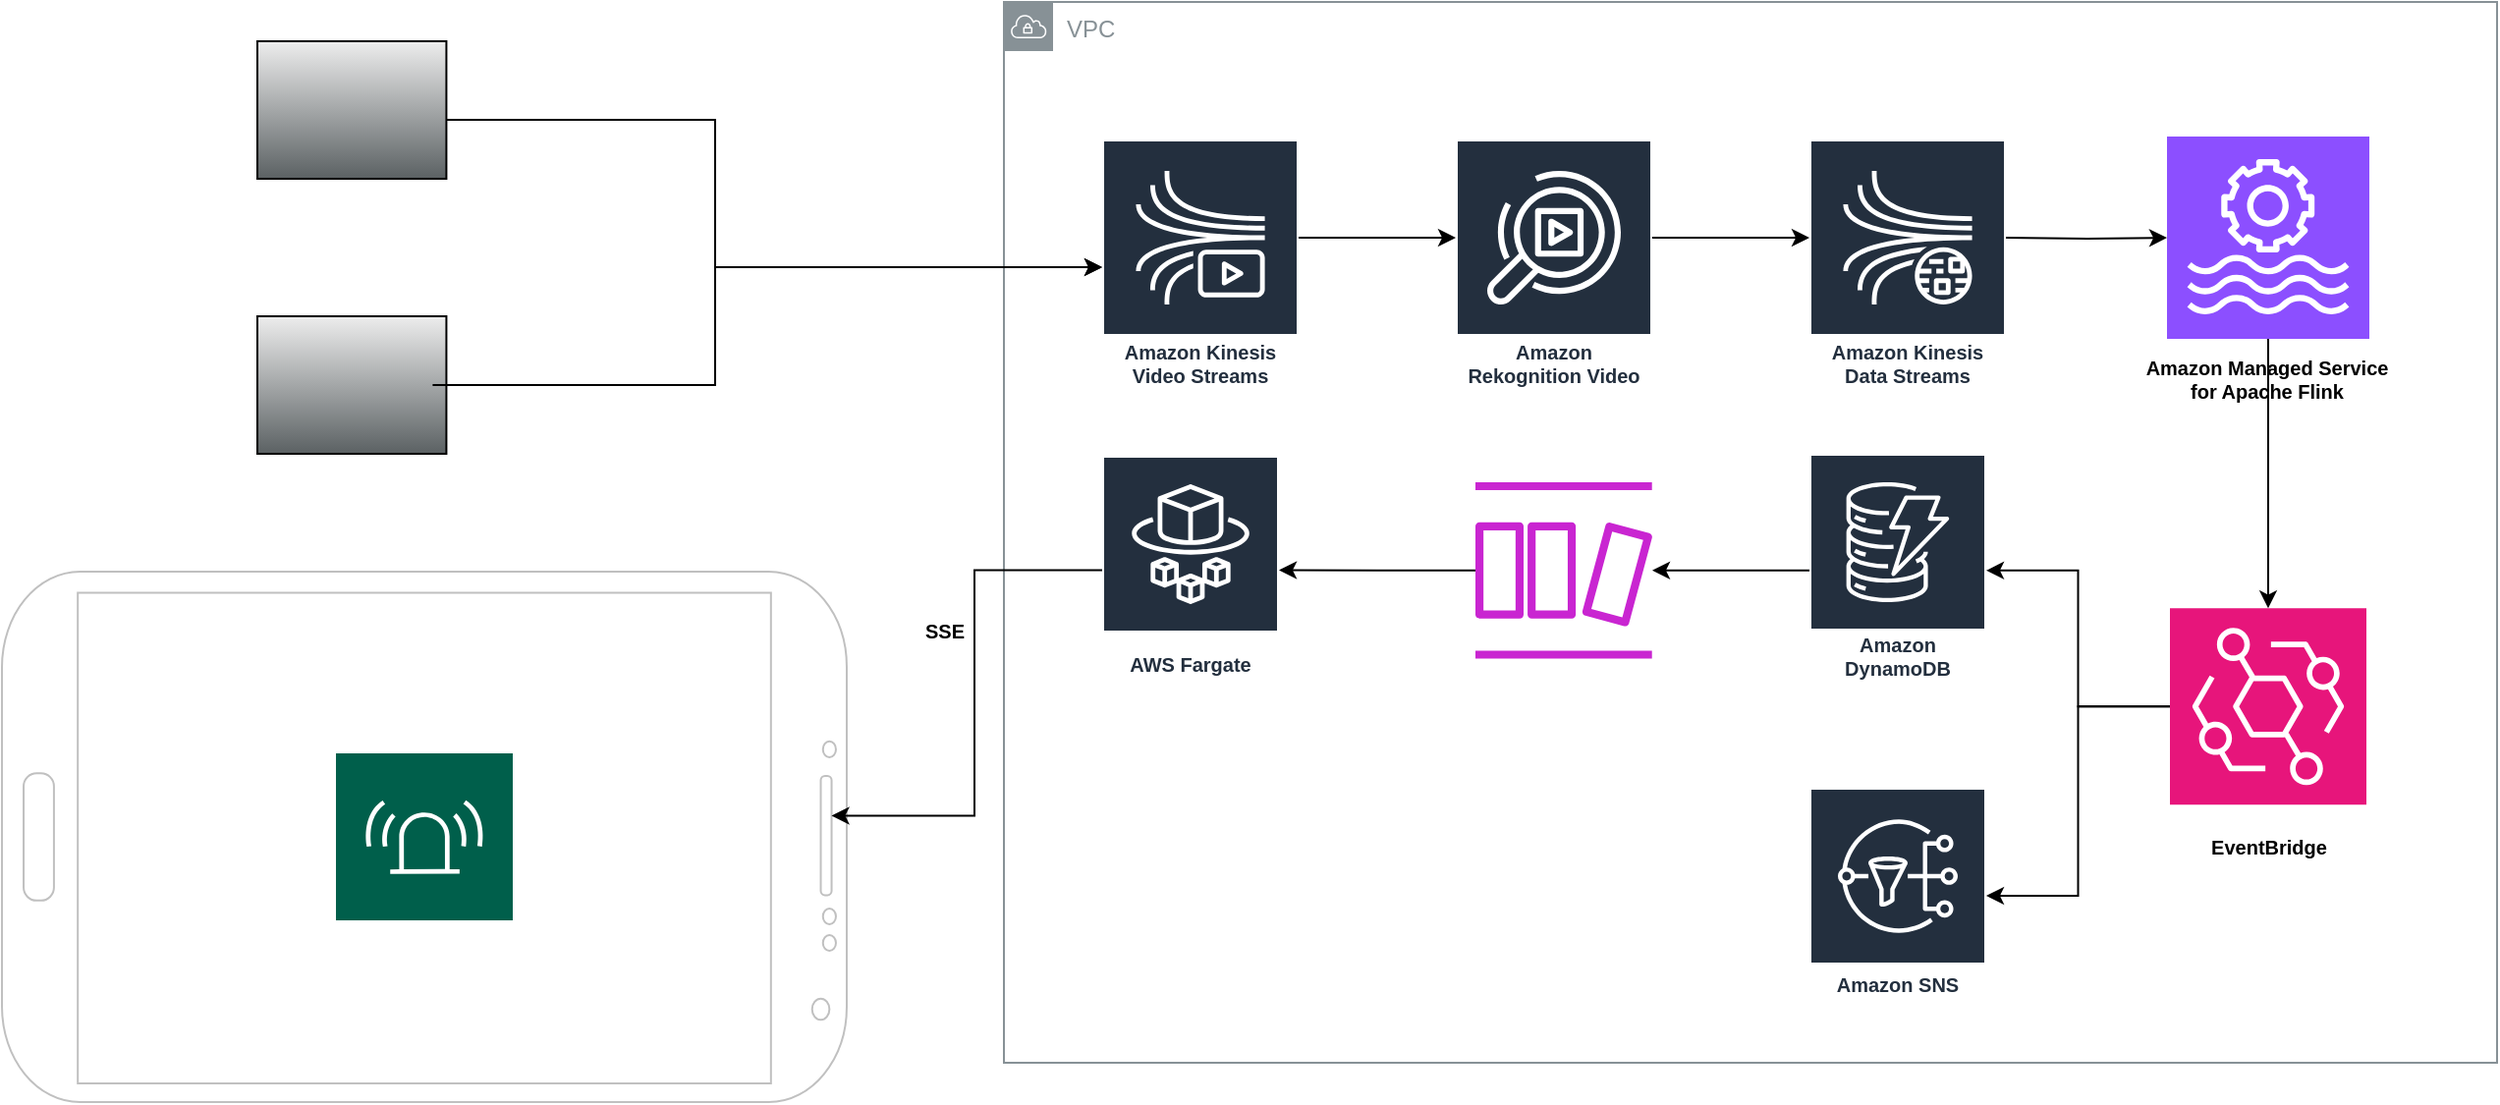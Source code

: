 <mxfile version="27.0.5">
  <diagram name="페이지-1" id="COdh8jkXpbQMtDM8YkLH">
    <mxGraphModel dx="2545" dy="1870" grid="1" gridSize="10" guides="1" tooltips="1" connect="1" arrows="1" fold="1" page="1" pageScale="1" pageWidth="1200" pageHeight="1600" math="0" shadow="0">
      <root>
        <mxCell id="0" />
        <mxCell id="1" parent="0" />
        <mxCell id="lGA4Sl_JolqFVB_ia13P-1" value="VPC" style="sketch=0;outlineConnect=0;gradientColor=none;html=1;whiteSpace=wrap;fontSize=12;fontStyle=0;shape=mxgraph.aws4.group;grIcon=mxgraph.aws4.group_vpc;strokeColor=#879196;fillColor=none;verticalAlign=top;align=left;spacingLeft=30;fontColor=#879196;dashed=0;" vertex="1" parent="1">
          <mxGeometry x="870" y="440" width="760" height="540" as="geometry" />
        </mxCell>
        <mxCell id="lGA4Sl_JolqFVB_ia13P-2" value="" style="shape=mxgraph.networks2.icon;aspect=fixed;fillColor=#EDEDED;strokeColor=#000000;gradientColor=#5B6163;network2IconShadow=1;network2bgFillColor=none;network2Icon=mxgraph.networks2.cctv;network2IconXOffset=-0.0;network2IconYOffset=-0.035;network2IconW=1.0;network2IconH=0.728;" vertex="1" parent="1">
          <mxGeometry x="490" y="600" width="96.21" height="70" as="geometry" />
        </mxCell>
        <mxCell id="lGA4Sl_JolqFVB_ia13P-24" style="edgeStyle=orthogonalEdgeStyle;rounded=0;orthogonalLoop=1;jettySize=auto;html=1;" edge="1" parent="1" source="lGA4Sl_JolqFVB_ia13P-3" target="lGA4Sl_JolqFVB_ia13P-5">
          <mxGeometry relative="1" as="geometry">
            <mxPoint x="720" y="564.538" as="targetPoint" />
            <Array as="points">
              <mxPoint x="723" y="500" />
              <mxPoint x="723" y="575" />
            </Array>
          </mxGeometry>
        </mxCell>
        <mxCell id="lGA4Sl_JolqFVB_ia13P-3" value="" style="shape=mxgraph.networks2.icon;aspect=fixed;fillColor=#EDEDED;strokeColor=#000000;gradientColor=#5B6163;network2IconShadow=1;network2bgFillColor=none;network2Icon=mxgraph.networks2.cctv;network2IconXOffset=-0.0;network2IconYOffset=-0.035;network2IconW=1.0;network2IconH=0.728;" vertex="1" parent="1">
          <mxGeometry x="490" y="460" width="96.21" height="70" as="geometry" />
        </mxCell>
        <mxCell id="lGA4Sl_JolqFVB_ia13P-28" value="" style="edgeStyle=orthogonalEdgeStyle;rounded=0;orthogonalLoop=1;jettySize=auto;html=1;" edge="1" parent="1" source="lGA4Sl_JolqFVB_ia13P-5" target="lGA4Sl_JolqFVB_ia13P-8">
          <mxGeometry relative="1" as="geometry">
            <Array as="points">
              <mxPoint x="1060" y="560" />
              <mxPoint x="1060" y="560" />
            </Array>
          </mxGeometry>
        </mxCell>
        <mxCell id="lGA4Sl_JolqFVB_ia13P-5" value="Amazon Kinesis Video Streams" style="sketch=0;outlineConnect=0;fontColor=#232F3E;gradientColor=none;strokeColor=#ffffff;fillColor=#232F3E;dashed=0;verticalLabelPosition=middle;verticalAlign=bottom;align=center;html=1;whiteSpace=wrap;fontSize=10;fontStyle=1;spacing=3;shape=mxgraph.aws4.productIcon;prIcon=mxgraph.aws4.kinesis_video_streams;" vertex="1" parent="1">
          <mxGeometry x="920" y="510" width="100" height="130" as="geometry" />
        </mxCell>
        <mxCell id="lGA4Sl_JolqFVB_ia13P-29" style="edgeStyle=orthogonalEdgeStyle;rounded=0;orthogonalLoop=1;jettySize=auto;html=1;" edge="1" parent="1" source="lGA4Sl_JolqFVB_ia13P-8">
          <mxGeometry relative="1" as="geometry">
            <mxPoint x="1280.0" y="560" as="targetPoint" />
            <Array as="points">
              <mxPoint x="1220" y="560" />
              <mxPoint x="1220" y="560" />
            </Array>
          </mxGeometry>
        </mxCell>
        <mxCell id="lGA4Sl_JolqFVB_ia13P-8" value="Amazon Rekognition Video" style="sketch=0;outlineConnect=0;fontColor=#232F3E;gradientColor=none;strokeColor=#ffffff;fillColor=#232F3E;dashed=0;verticalLabelPosition=middle;verticalAlign=bottom;align=center;html=1;whiteSpace=wrap;fontSize=10;fontStyle=1;spacing=3;shape=mxgraph.aws4.productIcon;prIcon=mxgraph.aws4.rekognition_video;" vertex="1" parent="1">
          <mxGeometry x="1100" y="510" width="100" height="130" as="geometry" />
        </mxCell>
        <mxCell id="lGA4Sl_JolqFVB_ia13P-30" style="edgeStyle=orthogonalEdgeStyle;rounded=0;orthogonalLoop=1;jettySize=auto;html=1;" edge="1" parent="1" target="lGA4Sl_JolqFVB_ia13P-12">
          <mxGeometry relative="1" as="geometry">
            <mxPoint x="1380.0" y="560" as="sourcePoint" />
          </mxGeometry>
        </mxCell>
        <mxCell id="lGA4Sl_JolqFVB_ia13P-12" value="&lt;hr&gt;" style="sketch=0;points=[[0,0,0],[0.25,0,0],[0.5,0,0],[0.75,0,0],[1,0,0],[0,1,0],[0.25,1,0],[0.5,1,0],[0.75,1,0],[1,1,0],[0,0.25,0],[0,0.5,0],[0,0.75,0],[1,0.25,0],[1,0.5,0],[1,0.75,0]];outlineConnect=0;fontColor=#232F3E;fillColor=#8C4FFF;strokeColor=#ffffff;dashed=0;verticalLabelPosition=bottom;verticalAlign=top;align=center;html=1;fontSize=12;fontStyle=0;aspect=fixed;shape=mxgraph.aws4.resourceIcon;resIcon=mxgraph.aws4.managed_service_for_apache_flink;" vertex="1" parent="1">
          <mxGeometry x="1462" y="508.5" width="103" height="103" as="geometry" />
        </mxCell>
        <mxCell id="lGA4Sl_JolqFVB_ia13P-45" style="edgeStyle=orthogonalEdgeStyle;rounded=0;orthogonalLoop=1;jettySize=auto;html=1;" edge="1" parent="1" source="lGA4Sl_JolqFVB_ia13P-13" target="lGA4Sl_JolqFVB_ia13P-18">
          <mxGeometry relative="1" as="geometry" />
        </mxCell>
        <mxCell id="lGA4Sl_JolqFVB_ia13P-51" style="edgeStyle=orthogonalEdgeStyle;rounded=0;orthogonalLoop=1;jettySize=auto;html=1;exitX=0;exitY=0.5;exitDx=0;exitDy=0;exitPerimeter=0;" edge="1" parent="1" source="lGA4Sl_JolqFVB_ia13P-13" target="lGA4Sl_JolqFVB_ia13P-50">
          <mxGeometry relative="1" as="geometry" />
        </mxCell>
        <mxCell id="lGA4Sl_JolqFVB_ia13P-13" value="" style="sketch=0;points=[[0,0,0],[0.25,0,0],[0.5,0,0],[0.75,0,0],[1,0,0],[0,1,0],[0.25,1,0],[0.5,1,0],[0.75,1,0],[1,1,0],[0,0.25,0],[0,0.5,0],[0,0.75,0],[1,0.25,0],[1,0.5,0],[1,0.75,0]];outlineConnect=0;fontColor=#232F3E;fillColor=#E7157B;strokeColor=#ffffff;dashed=0;verticalLabelPosition=bottom;verticalAlign=top;align=center;html=1;fontSize=12;fontStyle=0;aspect=fixed;shape=mxgraph.aws4.resourceIcon;resIcon=mxgraph.aws4.eventbridge;" vertex="1" parent="1">
          <mxGeometry x="1463.5" y="748.63" width="100" height="100" as="geometry" />
        </mxCell>
        <mxCell id="lGA4Sl_JolqFVB_ia13P-39" style="edgeStyle=orthogonalEdgeStyle;rounded=0;orthogonalLoop=1;jettySize=auto;html=1;" edge="1" parent="1" source="lGA4Sl_JolqFVB_ia13P-18" target="lGA4Sl_JolqFVB_ia13P-19">
          <mxGeometry relative="1" as="geometry" />
        </mxCell>
        <mxCell id="lGA4Sl_JolqFVB_ia13P-18" value="Amazon DynamoDB" style="sketch=0;outlineConnect=0;fontColor=#232F3E;gradientColor=none;strokeColor=#ffffff;fillColor=#232F3E;dashed=0;verticalLabelPosition=middle;verticalAlign=bottom;align=center;html=1;whiteSpace=wrap;fontSize=10;fontStyle=1;spacing=3;shape=mxgraph.aws4.productIcon;prIcon=mxgraph.aws4.dynamodb;" vertex="1" parent="1">
          <mxGeometry x="1280" y="670.0" width="90" height="118.75" as="geometry" />
        </mxCell>
        <mxCell id="lGA4Sl_JolqFVB_ia13P-40" style="edgeStyle=orthogonalEdgeStyle;rounded=0;orthogonalLoop=1;jettySize=auto;html=1;" edge="1" parent="1" source="lGA4Sl_JolqFVB_ia13P-19" target="lGA4Sl_JolqFVB_ia13P-20">
          <mxGeometry relative="1" as="geometry" />
        </mxCell>
        <mxCell id="lGA4Sl_JolqFVB_ia13P-19" value="" style="sketch=0;outlineConnect=0;fontColor=#232F3E;gradientColor=none;fillColor=#C925D1;strokeColor=none;dashed=0;verticalLabelPosition=bottom;verticalAlign=top;align=center;html=1;fontSize=12;fontStyle=0;aspect=fixed;pointerEvents=1;shape=mxgraph.aws4.dynamodb_stream;" vertex="1" parent="1">
          <mxGeometry x="1110" y="684.37" width="90" height="90" as="geometry" />
        </mxCell>
        <mxCell id="lGA4Sl_JolqFVB_ia13P-20" value="AWS Fargate" style="sketch=0;outlineConnect=0;fontColor=#232F3E;gradientColor=none;strokeColor=#ffffff;fillColor=#232F3E;dashed=0;verticalLabelPosition=middle;verticalAlign=bottom;align=center;html=1;whiteSpace=wrap;fontSize=10;fontStyle=1;spacing=3;shape=mxgraph.aws4.productIcon;prIcon=mxgraph.aws4.fargate;" vertex="1" parent="1">
          <mxGeometry x="920" y="671" width="90" height="116.38" as="geometry" />
        </mxCell>
        <mxCell id="lGA4Sl_JolqFVB_ia13P-21" value="" style="sketch=0;pointerEvents=1;shadow=0;dashed=0;html=1;strokeColor=none;fillColor=#005F4B;labelPosition=center;verticalLabelPosition=bottom;verticalAlign=top;align=center;outlineConnect=0;shape=mxgraph.veeam2.alarm;" vertex="1" parent="1">
          <mxGeometry x="530" y="822.51" width="90" height="84.99" as="geometry" />
        </mxCell>
        <mxCell id="lGA4Sl_JolqFVB_ia13P-22" value="" style="verticalLabelPosition=bottom;verticalAlign=top;html=1;shadow=0;dashed=0;strokeWidth=1;shape=mxgraph.android.phone2;strokeColor=#c0c0c0;direction=south;" vertex="1" parent="1">
          <mxGeometry x="360" y="730.01" width="430" height="269.99" as="geometry" />
        </mxCell>
        <mxCell id="lGA4Sl_JolqFVB_ia13P-25" style="edgeStyle=orthogonalEdgeStyle;rounded=0;orthogonalLoop=1;jettySize=auto;html=1;" edge="1" parent="1" target="lGA4Sl_JolqFVB_ia13P-5">
          <mxGeometry relative="1" as="geometry">
            <mxPoint x="579.21" y="635" as="sourcePoint" />
            <mxPoint x="913" y="575" as="targetPoint" />
            <Array as="points">
              <mxPoint x="723" y="635" />
              <mxPoint x="723" y="575" />
            </Array>
          </mxGeometry>
        </mxCell>
        <mxCell id="lGA4Sl_JolqFVB_ia13P-37" style="edgeStyle=orthogonalEdgeStyle;rounded=0;orthogonalLoop=1;jettySize=auto;html=1;entryX=0.5;entryY=0;entryDx=0;entryDy=0;entryPerimeter=0;" edge="1" parent="1" source="lGA4Sl_JolqFVB_ia13P-12" target="lGA4Sl_JolqFVB_ia13P-13">
          <mxGeometry relative="1" as="geometry" />
        </mxCell>
        <mxCell id="lGA4Sl_JolqFVB_ia13P-41" style="edgeStyle=orthogonalEdgeStyle;rounded=0;orthogonalLoop=1;jettySize=auto;html=1;entryX=0.46;entryY=0.018;entryDx=0;entryDy=0;entryPerimeter=0;" edge="1" parent="1" source="lGA4Sl_JolqFVB_ia13P-20" target="lGA4Sl_JolqFVB_ia13P-22">
          <mxGeometry relative="1" as="geometry" />
        </mxCell>
        <mxCell id="lGA4Sl_JolqFVB_ia13P-42" value="Amazon Kinesis Data Streams" style="sketch=0;outlineConnect=0;fontColor=#232F3E;gradientColor=none;strokeColor=#ffffff;fillColor=#232F3E;dashed=0;verticalLabelPosition=middle;verticalAlign=bottom;align=center;html=1;whiteSpace=wrap;fontSize=10;fontStyle=1;spacing=3;shape=mxgraph.aws4.productIcon;prIcon=mxgraph.aws4.kinesis_data_streams;" vertex="1" parent="1">
          <mxGeometry x="1280" y="510" width="100" height="130" as="geometry" />
        </mxCell>
        <mxCell id="lGA4Sl_JolqFVB_ia13P-43" value="&lt;strong style=&quot;caret-color: rgb(0, 0, 0); text-align: start;&quot; data-end=&quot;458&quot; data-start=&quot;401&quot;&gt;Amazon Managed Service for Apache Flink&lt;/strong&gt;" style="text;html=1;align=center;verticalAlign=middle;whiteSpace=wrap;rounded=0;fontSize=10;fontStyle=0" vertex="1" parent="1">
          <mxGeometry x="1444.5" y="616.5" width="135.5" height="30" as="geometry" />
        </mxCell>
        <mxCell id="lGA4Sl_JolqFVB_ia13P-44" value="&lt;div style=&quot;text-align: start;&quot;&gt;&lt;span style=&quot;background-color: transparent; color: light-dark(rgb(0, 0, 0), rgb(255, 255, 255));&quot;&gt;&lt;b&gt;EventBridge&lt;/b&gt;&lt;/span&gt;&lt;/div&gt;" style="text;html=1;align=center;verticalAlign=middle;whiteSpace=wrap;rounded=0;fontSize=10;fontStyle=0" vertex="1" parent="1">
          <mxGeometry x="1445.75" y="855.01" width="135.5" height="30" as="geometry" />
        </mxCell>
        <mxCell id="lGA4Sl_JolqFVB_ia13P-46" value="&lt;strong style=&quot;caret-color: rgb(0, 0, 0); text-align: start;&quot; data-end=&quot;458&quot; data-start=&quot;401&quot;&gt;SSE&lt;/strong&gt;" style="text;html=1;align=center;verticalAlign=middle;whiteSpace=wrap;rounded=0;fontSize=10;fontStyle=0" vertex="1" parent="1">
          <mxGeometry x="810" y="745.01" width="60" height="30" as="geometry" />
        </mxCell>
        <mxCell id="lGA4Sl_JolqFVB_ia13P-50" value="Amazon SNS" style="sketch=0;outlineConnect=0;fontColor=#232F3E;gradientColor=none;strokeColor=#ffffff;fillColor=#232F3E;dashed=0;verticalLabelPosition=middle;verticalAlign=bottom;align=center;html=1;whiteSpace=wrap;fontSize=10;fontStyle=1;spacing=3;shape=mxgraph.aws4.productIcon;prIcon=mxgraph.aws4.sns;" vertex="1" parent="1">
          <mxGeometry x="1280" y="840" width="90" height="110" as="geometry" />
        </mxCell>
      </root>
    </mxGraphModel>
  </diagram>
</mxfile>
